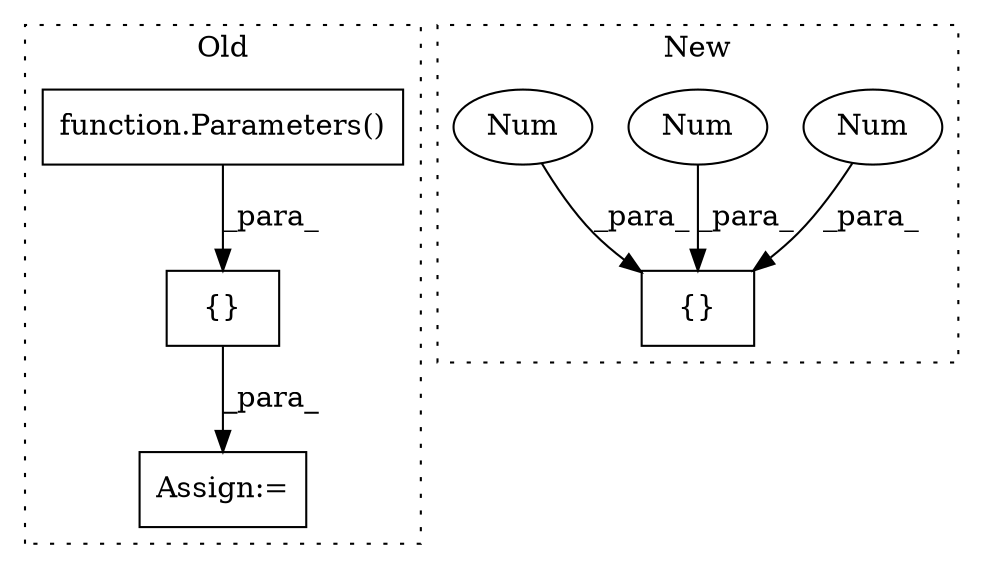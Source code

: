 digraph G {
subgraph cluster0 {
1 [label="function.Parameters()" a="75" s="418" l="18" shape="box"];
4 [label="{}" a="59" s="1360,1389" l="1,0" shape="box"];
7 [label="Assign:=" a="68" s="1357" l="3" shape="box"];
label = "Old";
style="dotted";
}
subgraph cluster1 {
2 [label="{}" a="59" s="366,385" l="1,0" shape="box"];
3 [label="Num" a="76" s="371" l="2" shape="ellipse"];
5 [label="Num" a="76" s="383" l="2" shape="ellipse"];
6 [label="Num" a="76" s="367" l="2" shape="ellipse"];
label = "New";
style="dotted";
}
1 -> 4 [label="_para_"];
3 -> 2 [label="_para_"];
4 -> 7 [label="_para_"];
5 -> 2 [label="_para_"];
6 -> 2 [label="_para_"];
}